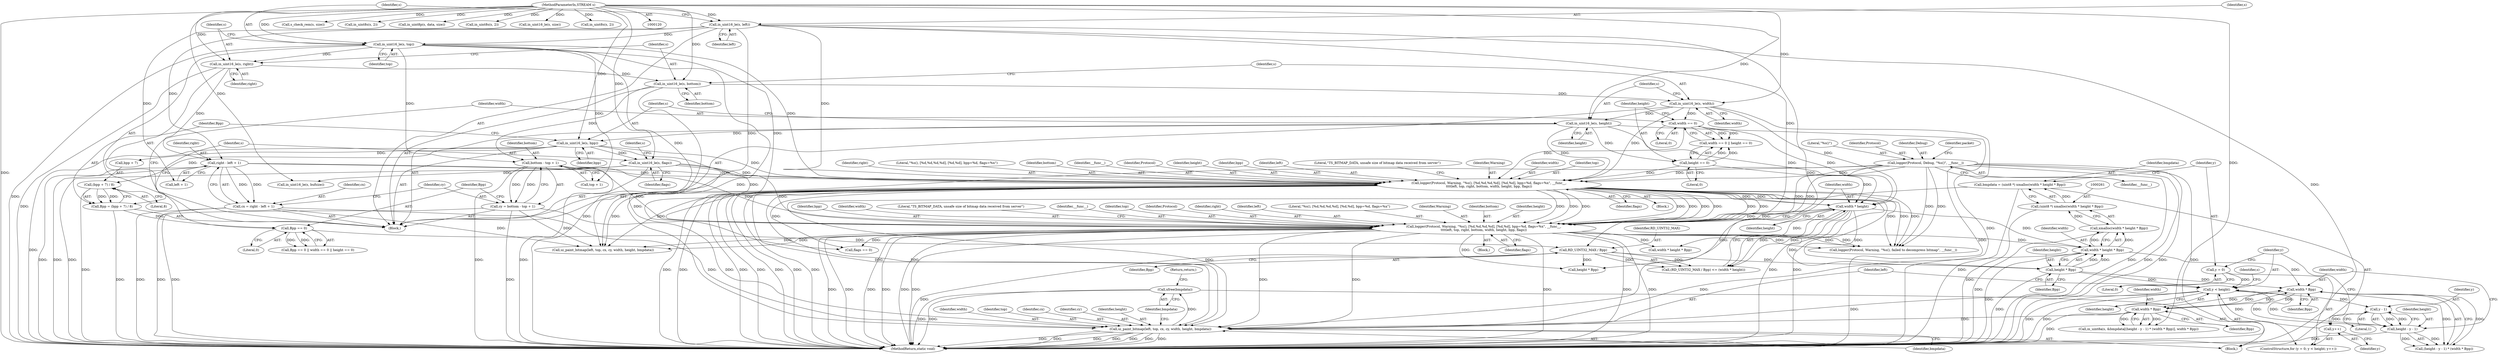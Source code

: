 digraph "0_rdesktop_4dca546d04321a610c1835010b5dad85163b65e1_7@API" {
"1000303" [label="(Call,xfree(bmpdata))"];
"1000295" [label="(Call,ui_paint_bitmap(left, top, cx, cy, width, height, bmpdata))"];
"1000235" [label="(Call,logger(Protocol, Warning, \"%s(), [%d,%d,%d,%d], [%d,%d], bpp=%d, flags=%x\", __func__,\n\t\t\t\tleft, top, right, bottom, width, height, bpp, flags))"];
"1000209" [label="(Call,logger(Protocol, Warning, \"%s(), [%d,%d,%d,%d], [%d,%d], bpp=%d, flags=%x\", __func__,\n\t\t\t\tleft, top, right, bottom, width, height, bpp, flags))"];
"1000138" [label="(Call,logger(Protocol, Debug, \"%s()\", __func__))"];
"1000148" [label="(Call,in_uint16_le(s, left))"];
"1000121" [label="(MethodParameterIn,STREAM s)"];
"1000151" [label="(Call,in_uint16_le(s, top))"];
"1000184" [label="(Call,right - left + 1)"];
"1000154" [label="(Call,in_uint16_le(s, right))"];
"1000191" [label="(Call,bottom - top + 1)"];
"1000157" [label="(Call,in_uint16_le(s, bottom))"];
"1000202" [label="(Call,width == 0)"];
"1000160" [label="(Call,in_uint16_le(s, width))"];
"1000205" [label="(Call,height == 0)"];
"1000163" [label="(Call,in_uint16_le(s, height))"];
"1000166" [label="(Call,in_uint16_le(s, bpp))"];
"1000176" [label="(Call,in_uint16_le(s, flags))"];
"1000231" [label="(Call,width * height)"];
"1000182" [label="(Call,cx = right - left + 1)"];
"1000189" [label="(Call,cy = bottom - top + 1)"];
"1000292" [label="(Call,width * Bpp)"];
"1000289" [label="(Call,width * Bpp)"];
"1000263" [label="(Call,width * height * Bpp)"];
"1000265" [label="(Call,height * Bpp)"];
"1000228" [label="(Call,RD_UINT32_MAX / Bpp)"];
"1000198" [label="(Call,Bpp == 0)"];
"1000169" [label="(Call,Bpp = (bpp + 7) / 8)"];
"1000171" [label="(Call,(bpp + 7) / 8)"];
"1000272" [label="(Call,y < height)"];
"1000275" [label="(Call,y++)"];
"1000286" [label="(Call,y - 1)"];
"1000269" [label="(Call,y = 0)"];
"1000284" [label="(Call,height - y - 1)"];
"1000258" [label="(Call,bmpdata = (uint8 *) xmalloc(width * height * Bpp))"];
"1000260" [label="(Call,(uint8 *) xmalloc(width * height * Bpp))"];
"1000262" [label="(Call,xmalloc(width * height * Bpp))"];
"1000246" [label="(Identifier,bpp)"];
"1000244" [label="(Identifier,width)"];
"1000175" [label="(Literal,8)"];
"1000249" [label="(Literal,\"TS_BITMAP_DATA, unsafe size of bitmap data received from server\")"];
"1000296" [label="(Identifier,left)"];
"1000228" [label="(Call,RD_UINT32_MAX / Bpp)"];
"1000180" [label="(Identifier,s)"];
"1000272" [label="(Call,y < height)"];
"1000142" [label="(Identifier,__func__)"];
"1000140" [label="(Identifier,Debug)"];
"1000330" [label="(Call,s_check_rem(s, size))"];
"1000153" [label="(Identifier,top)"];
"1000235" [label="(Call,logger(Protocol, Warning, \"%s(), [%d,%d,%d,%d], [%d,%d], bpp=%d, flags=%x\", __func__,\n\t\t\t\tleft, top, right, bottom, width, height, bpp, flags))"];
"1000155" [label="(Identifier,s)"];
"1000267" [label="(Identifier,Bpp)"];
"1000300" [label="(Identifier,width)"];
"1000266" [label="(Identifier,height)"];
"1000177" [label="(Identifier,s)"];
"1000258" [label="(Call,bmpdata = (uint8 *) xmalloc(width * height * Bpp))"];
"1000150" [label="(Identifier,left)"];
"1000216" [label="(Identifier,right)"];
"1000192" [label="(Identifier,bottom)"];
"1000239" [label="(Identifier,__func__)"];
"1000169" [label="(Call,Bpp = (bpp + 7) / 8)"];
"1000198" [label="(Call,Bpp == 0)"];
"1000378" [label="(MethodReturn,static void)"];
"1000297" [label="(Identifier,top)"];
"1000145" [label="(Identifier,packet)"];
"1000276" [label="(Identifier,y)"];
"1000193" [label="(Call,top + 1)"];
"1000189" [label="(Call,cy = bottom - top + 1)"];
"1000241" [label="(Identifier,top)"];
"1000212" [label="(Literal,\"%s(), [%d,%d,%d,%d], [%d,%d], bpp=%d, flags=%x\")"];
"1000236" [label="(Identifier,Protocol)"];
"1000217" [label="(Identifier,bottom)"];
"1000166" [label="(Call,in_uint16_le(s, bpp))"];
"1000302" [label="(Identifier,bmpdata)"];
"1000121" [label="(MethodParameterIn,STREAM s)"];
"1000182" [label="(Call,cx = right - left + 1)"];
"1000213" [label="(Identifier,__func__)"];
"1000210" [label="(Identifier,Protocol)"];
"1000259" [label="(Identifier,bmpdata)"];
"1000141" [label="(Literal,\"%s()\")"];
"1000162" [label="(Identifier,width)"];
"1000183" [label="(Identifier,cx)"];
"1000156" [label="(Identifier,right)"];
"1000242" [label="(Identifier,right)"];
"1000163" [label="(Call,in_uint16_le(s, height))"];
"1000265" [label="(Call,height * Bpp)"];
"1000325" [label="(Call,in_uint8s(s, 2))"];
"1000203" [label="(Identifier,width)"];
"1000176" [label="(Call,in_uint16_le(s, flags))"];
"1000284" [label="(Call,height - y - 1)"];
"1000233" [label="(Identifier,height)"];
"1000219" [label="(Identifier,height)"];
"1000232" [label="(Identifier,width)"];
"1000209" [label="(Call,logger(Protocol, Warning, \"%s(), [%d,%d,%d,%d], [%d,%d], bpp=%d, flags=%x\", __func__,\n\t\t\t\tleft, top, right, bottom, width, height, bpp, flags))"];
"1000275" [label="(Call,y++)"];
"1000240" [label="(Identifier,left)"];
"1000185" [label="(Identifier,right)"];
"1000260" [label="(Call,(uint8 *) xmalloc(width * height * Bpp))"];
"1000229" [label="(Identifier,RD_UINT32_MAX)"];
"1000274" [label="(Identifier,height)"];
"1000298" [label="(Identifier,cx)"];
"1000220" [label="(Identifier,bpp)"];
"1000305" [label="(Return,return;)"];
"1000152" [label="(Identifier,s)"];
"1000207" [label="(Literal,0)"];
"1000238" [label="(Literal,\"%s(), [%d,%d,%d,%d], [%d,%d], bpp=%d, flags=%x\")"];
"1000199" [label="(Identifier,Bpp)"];
"1000303" [label="(Call,xfree(bmpdata))"];
"1000263" [label="(Call,width * height * Bpp)"];
"1000158" [label="(Identifier,s)"];
"1000214" [label="(Identifier,left)"];
"1000204" [label="(Literal,0)"];
"1000285" [label="(Identifier,height)"];
"1000295" [label="(Call,ui_paint_bitmap(left, top, cx, cy, width, height, bmpdata))"];
"1000234" [label="(Block,)"];
"1000191" [label="(Call,bottom - top + 1)"];
"1000269" [label="(Call,y = 0)"];
"1000171" [label="(Call,(bpp + 7) / 8)"];
"1000256" [label="(Block,)"];
"1000279" [label="(Identifier,s)"];
"1000262" [label="(Call,xmalloc(width * height * Bpp))"];
"1000154" [label="(Call,in_uint16_le(s, right))"];
"1000138" [label="(Call,logger(Protocol, Debug, \"%s()\", __func__))"];
"1000237" [label="(Identifier,Warning)"];
"1000283" [label="(Call,(height - y - 1) * (width * Bpp))"];
"1000268" [label="(ControlStructure,for (y = 0; y < height; y++))"];
"1000170" [label="(Identifier,Bpp)"];
"1000253" [label="(Call,flags == 0)"];
"1000270" [label="(Identifier,y)"];
"1000223" [label="(Literal,\"TS_BITMAP_DATA, unsafe size of bitmap data received from server\")"];
"1000151" [label="(Call,in_uint16_le(s, top))"];
"1000206" [label="(Identifier,height)"];
"1000164" [label="(Identifier,s)"];
"1000347" [label="(Call,width * height * Bpp)"];
"1000349" [label="(Call,height * Bpp)"];
"1000165" [label="(Identifier,height)"];
"1000202" [label="(Call,width == 0)"];
"1000211" [label="(Identifier,Warning)"];
"1000197" [label="(Call,Bpp == 0 || width == 0 || height == 0)"];
"1000149" [label="(Identifier,s)"];
"1000287" [label="(Identifier,y)"];
"1000371" [label="(Call,logger(Protocol, Warning, \"%s(), failed to decompress bitmap\", __func__))"];
"1000122" [label="(Block,)"];
"1000304" [label="(Identifier,bmpdata)"];
"1000231" [label="(Call,width * height)"];
"1000167" [label="(Identifier,s)"];
"1000148" [label="(Call,in_uint16_le(s, left))"];
"1000289" [label="(Call,width * Bpp)"];
"1000286" [label="(Call,y - 1)"];
"1000243" [label="(Identifier,bottom)"];
"1000338" [label="(Call,in_uint8p(s, data, size))"];
"1000299" [label="(Identifier,cy)"];
"1000361" [label="(Call,ui_paint_bitmap(left, top, cx, cy, width, height, bmpdata))"];
"1000291" [label="(Identifier,Bpp)"];
"1000190" [label="(Identifier,cy)"];
"1000157" [label="(Call,in_uint16_le(s, bottom))"];
"1000294" [label="(Identifier,Bpp)"];
"1000200" [label="(Literal,0)"];
"1000168" [label="(Identifier,bpp)"];
"1000316" [label="(Call,in_uint8s(s, 2))"];
"1000273" [label="(Identifier,y)"];
"1000227" [label="(Call,(RD_UINT32_MAX / Bpp) <= (width * height))"];
"1000186" [label="(Call,left + 1)"];
"1000319" [label="(Call,in_uint16_le(s, size))"];
"1000161" [label="(Identifier,s)"];
"1000301" [label="(Identifier,height)"];
"1000160" [label="(Call,in_uint16_le(s, width))"];
"1000290" [label="(Identifier,width)"];
"1000221" [label="(Identifier,flags)"];
"1000230" [label="(Identifier,Bpp)"];
"1000184" [label="(Call,right - left + 1)"];
"1000271" [label="(Literal,0)"];
"1000292" [label="(Call,width * Bpp)"];
"1000201" [label="(Call,width == 0 || height == 0)"];
"1000178" [label="(Identifier,flags)"];
"1000139" [label="(Identifier,Protocol)"];
"1000247" [label="(Identifier,flags)"];
"1000288" [label="(Literal,1)"];
"1000322" [label="(Call,in_uint8s(s, 2))"];
"1000264" [label="(Identifier,width)"];
"1000278" [label="(Call,in_uint8a(s, &bmpdata[(height - y - 1) * (width * Bpp)], width * Bpp))"];
"1000159" [label="(Identifier,bottom)"];
"1000245" [label="(Identifier,height)"];
"1000208" [label="(Block,)"];
"1000218" [label="(Identifier,width)"];
"1000179" [label="(Call,in_uint16_le(s, bufsize))"];
"1000205" [label="(Call,height == 0)"];
"1000172" [label="(Call,bpp + 7)"];
"1000293" [label="(Identifier,width)"];
"1000215" [label="(Identifier,top)"];
"1000303" -> "1000256"  [label="AST: "];
"1000303" -> "1000304"  [label="CFG: "];
"1000304" -> "1000303"  [label="AST: "];
"1000305" -> "1000303"  [label="CFG: "];
"1000303" -> "1000378"  [label="DDG: "];
"1000303" -> "1000378"  [label="DDG: "];
"1000295" -> "1000303"  [label="DDG: "];
"1000295" -> "1000256"  [label="AST: "];
"1000295" -> "1000302"  [label="CFG: "];
"1000296" -> "1000295"  [label="AST: "];
"1000297" -> "1000295"  [label="AST: "];
"1000298" -> "1000295"  [label="AST: "];
"1000299" -> "1000295"  [label="AST: "];
"1000300" -> "1000295"  [label="AST: "];
"1000301" -> "1000295"  [label="AST: "];
"1000302" -> "1000295"  [label="AST: "];
"1000304" -> "1000295"  [label="CFG: "];
"1000295" -> "1000378"  [label="DDG: "];
"1000295" -> "1000378"  [label="DDG: "];
"1000295" -> "1000378"  [label="DDG: "];
"1000295" -> "1000378"  [label="DDG: "];
"1000295" -> "1000378"  [label="DDG: "];
"1000295" -> "1000378"  [label="DDG: "];
"1000295" -> "1000378"  [label="DDG: "];
"1000235" -> "1000295"  [label="DDG: "];
"1000235" -> "1000295"  [label="DDG: "];
"1000209" -> "1000295"  [label="DDG: "];
"1000209" -> "1000295"  [label="DDG: "];
"1000148" -> "1000295"  [label="DDG: "];
"1000151" -> "1000295"  [label="DDG: "];
"1000182" -> "1000295"  [label="DDG: "];
"1000189" -> "1000295"  [label="DDG: "];
"1000292" -> "1000295"  [label="DDG: "];
"1000263" -> "1000295"  [label="DDG: "];
"1000272" -> "1000295"  [label="DDG: "];
"1000258" -> "1000295"  [label="DDG: "];
"1000235" -> "1000234"  [label="AST: "];
"1000235" -> "1000247"  [label="CFG: "];
"1000236" -> "1000235"  [label="AST: "];
"1000237" -> "1000235"  [label="AST: "];
"1000238" -> "1000235"  [label="AST: "];
"1000239" -> "1000235"  [label="AST: "];
"1000240" -> "1000235"  [label="AST: "];
"1000241" -> "1000235"  [label="AST: "];
"1000242" -> "1000235"  [label="AST: "];
"1000243" -> "1000235"  [label="AST: "];
"1000244" -> "1000235"  [label="AST: "];
"1000245" -> "1000235"  [label="AST: "];
"1000246" -> "1000235"  [label="AST: "];
"1000247" -> "1000235"  [label="AST: "];
"1000249" -> "1000235"  [label="CFG: "];
"1000235" -> "1000378"  [label="DDG: "];
"1000235" -> "1000378"  [label="DDG: "];
"1000235" -> "1000378"  [label="DDG: "];
"1000235" -> "1000378"  [label="DDG: "];
"1000235" -> "1000378"  [label="DDG: "];
"1000235" -> "1000378"  [label="DDG: "];
"1000235" -> "1000378"  [label="DDG: "];
"1000235" -> "1000378"  [label="DDG: "];
"1000235" -> "1000378"  [label="DDG: "];
"1000209" -> "1000235"  [label="DDG: "];
"1000209" -> "1000235"  [label="DDG: "];
"1000209" -> "1000235"  [label="DDG: "];
"1000209" -> "1000235"  [label="DDG: "];
"1000209" -> "1000235"  [label="DDG: "];
"1000209" -> "1000235"  [label="DDG: "];
"1000209" -> "1000235"  [label="DDG: "];
"1000209" -> "1000235"  [label="DDG: "];
"1000209" -> "1000235"  [label="DDG: "];
"1000138" -> "1000235"  [label="DDG: "];
"1000138" -> "1000235"  [label="DDG: "];
"1000148" -> "1000235"  [label="DDG: "];
"1000151" -> "1000235"  [label="DDG: "];
"1000184" -> "1000235"  [label="DDG: "];
"1000191" -> "1000235"  [label="DDG: "];
"1000231" -> "1000235"  [label="DDG: "];
"1000231" -> "1000235"  [label="DDG: "];
"1000166" -> "1000235"  [label="DDG: "];
"1000176" -> "1000235"  [label="DDG: "];
"1000235" -> "1000253"  [label="DDG: "];
"1000235" -> "1000263"  [label="DDG: "];
"1000235" -> "1000265"  [label="DDG: "];
"1000235" -> "1000347"  [label="DDG: "];
"1000235" -> "1000349"  [label="DDG: "];
"1000235" -> "1000361"  [label="DDG: "];
"1000235" -> "1000361"  [label="DDG: "];
"1000235" -> "1000371"  [label="DDG: "];
"1000235" -> "1000371"  [label="DDG: "];
"1000235" -> "1000371"  [label="DDG: "];
"1000209" -> "1000208"  [label="AST: "];
"1000209" -> "1000221"  [label="CFG: "];
"1000210" -> "1000209"  [label="AST: "];
"1000211" -> "1000209"  [label="AST: "];
"1000212" -> "1000209"  [label="AST: "];
"1000213" -> "1000209"  [label="AST: "];
"1000214" -> "1000209"  [label="AST: "];
"1000215" -> "1000209"  [label="AST: "];
"1000216" -> "1000209"  [label="AST: "];
"1000217" -> "1000209"  [label="AST: "];
"1000218" -> "1000209"  [label="AST: "];
"1000219" -> "1000209"  [label="AST: "];
"1000220" -> "1000209"  [label="AST: "];
"1000221" -> "1000209"  [label="AST: "];
"1000223" -> "1000209"  [label="CFG: "];
"1000209" -> "1000378"  [label="DDG: "];
"1000209" -> "1000378"  [label="DDG: "];
"1000209" -> "1000378"  [label="DDG: "];
"1000209" -> "1000378"  [label="DDG: "];
"1000209" -> "1000378"  [label="DDG: "];
"1000209" -> "1000378"  [label="DDG: "];
"1000209" -> "1000378"  [label="DDG: "];
"1000209" -> "1000378"  [label="DDG: "];
"1000209" -> "1000378"  [label="DDG: "];
"1000138" -> "1000209"  [label="DDG: "];
"1000138" -> "1000209"  [label="DDG: "];
"1000148" -> "1000209"  [label="DDG: "];
"1000151" -> "1000209"  [label="DDG: "];
"1000184" -> "1000209"  [label="DDG: "];
"1000191" -> "1000209"  [label="DDG: "];
"1000202" -> "1000209"  [label="DDG: "];
"1000160" -> "1000209"  [label="DDG: "];
"1000205" -> "1000209"  [label="DDG: "];
"1000163" -> "1000209"  [label="DDG: "];
"1000166" -> "1000209"  [label="DDG: "];
"1000176" -> "1000209"  [label="DDG: "];
"1000209" -> "1000231"  [label="DDG: "];
"1000209" -> "1000231"  [label="DDG: "];
"1000209" -> "1000253"  [label="DDG: "];
"1000209" -> "1000361"  [label="DDG: "];
"1000209" -> "1000361"  [label="DDG: "];
"1000209" -> "1000371"  [label="DDG: "];
"1000209" -> "1000371"  [label="DDG: "];
"1000209" -> "1000371"  [label="DDG: "];
"1000138" -> "1000122"  [label="AST: "];
"1000138" -> "1000142"  [label="CFG: "];
"1000139" -> "1000138"  [label="AST: "];
"1000140" -> "1000138"  [label="AST: "];
"1000141" -> "1000138"  [label="AST: "];
"1000142" -> "1000138"  [label="AST: "];
"1000145" -> "1000138"  [label="CFG: "];
"1000138" -> "1000378"  [label="DDG: "];
"1000138" -> "1000378"  [label="DDG: "];
"1000138" -> "1000378"  [label="DDG: "];
"1000138" -> "1000378"  [label="DDG: "];
"1000138" -> "1000371"  [label="DDG: "];
"1000138" -> "1000371"  [label="DDG: "];
"1000148" -> "1000122"  [label="AST: "];
"1000148" -> "1000150"  [label="CFG: "];
"1000149" -> "1000148"  [label="AST: "];
"1000150" -> "1000148"  [label="AST: "];
"1000152" -> "1000148"  [label="CFG: "];
"1000148" -> "1000378"  [label="DDG: "];
"1000121" -> "1000148"  [label="DDG: "];
"1000148" -> "1000151"  [label="DDG: "];
"1000148" -> "1000184"  [label="DDG: "];
"1000148" -> "1000186"  [label="DDG: "];
"1000148" -> "1000361"  [label="DDG: "];
"1000121" -> "1000120"  [label="AST: "];
"1000121" -> "1000378"  [label="DDG: "];
"1000121" -> "1000151"  [label="DDG: "];
"1000121" -> "1000154"  [label="DDG: "];
"1000121" -> "1000157"  [label="DDG: "];
"1000121" -> "1000160"  [label="DDG: "];
"1000121" -> "1000163"  [label="DDG: "];
"1000121" -> "1000166"  [label="DDG: "];
"1000121" -> "1000176"  [label="DDG: "];
"1000121" -> "1000179"  [label="DDG: "];
"1000121" -> "1000278"  [label="DDG: "];
"1000121" -> "1000316"  [label="DDG: "];
"1000121" -> "1000319"  [label="DDG: "];
"1000121" -> "1000322"  [label="DDG: "];
"1000121" -> "1000325"  [label="DDG: "];
"1000121" -> "1000330"  [label="DDG: "];
"1000121" -> "1000338"  [label="DDG: "];
"1000151" -> "1000122"  [label="AST: "];
"1000151" -> "1000153"  [label="CFG: "];
"1000152" -> "1000151"  [label="AST: "];
"1000153" -> "1000151"  [label="AST: "];
"1000155" -> "1000151"  [label="CFG: "];
"1000151" -> "1000378"  [label="DDG: "];
"1000151" -> "1000154"  [label="DDG: "];
"1000151" -> "1000191"  [label="DDG: "];
"1000151" -> "1000193"  [label="DDG: "];
"1000151" -> "1000361"  [label="DDG: "];
"1000184" -> "1000182"  [label="AST: "];
"1000184" -> "1000186"  [label="CFG: "];
"1000185" -> "1000184"  [label="AST: "];
"1000186" -> "1000184"  [label="AST: "];
"1000182" -> "1000184"  [label="CFG: "];
"1000184" -> "1000378"  [label="DDG: "];
"1000184" -> "1000378"  [label="DDG: "];
"1000184" -> "1000182"  [label="DDG: "];
"1000184" -> "1000182"  [label="DDG: "];
"1000154" -> "1000184"  [label="DDG: "];
"1000154" -> "1000122"  [label="AST: "];
"1000154" -> "1000156"  [label="CFG: "];
"1000155" -> "1000154"  [label="AST: "];
"1000156" -> "1000154"  [label="AST: "];
"1000158" -> "1000154"  [label="CFG: "];
"1000154" -> "1000378"  [label="DDG: "];
"1000154" -> "1000157"  [label="DDG: "];
"1000191" -> "1000189"  [label="AST: "];
"1000191" -> "1000193"  [label="CFG: "];
"1000192" -> "1000191"  [label="AST: "];
"1000193" -> "1000191"  [label="AST: "];
"1000189" -> "1000191"  [label="CFG: "];
"1000191" -> "1000378"  [label="DDG: "];
"1000191" -> "1000378"  [label="DDG: "];
"1000191" -> "1000189"  [label="DDG: "];
"1000191" -> "1000189"  [label="DDG: "];
"1000157" -> "1000191"  [label="DDG: "];
"1000157" -> "1000122"  [label="AST: "];
"1000157" -> "1000159"  [label="CFG: "];
"1000158" -> "1000157"  [label="AST: "];
"1000159" -> "1000157"  [label="AST: "];
"1000161" -> "1000157"  [label="CFG: "];
"1000157" -> "1000378"  [label="DDG: "];
"1000157" -> "1000160"  [label="DDG: "];
"1000202" -> "1000201"  [label="AST: "];
"1000202" -> "1000204"  [label="CFG: "];
"1000203" -> "1000202"  [label="AST: "];
"1000204" -> "1000202"  [label="AST: "];
"1000206" -> "1000202"  [label="CFG: "];
"1000201" -> "1000202"  [label="CFG: "];
"1000202" -> "1000201"  [label="DDG: "];
"1000202" -> "1000201"  [label="DDG: "];
"1000160" -> "1000202"  [label="DDG: "];
"1000202" -> "1000231"  [label="DDG: "];
"1000160" -> "1000122"  [label="AST: "];
"1000160" -> "1000162"  [label="CFG: "];
"1000161" -> "1000160"  [label="AST: "];
"1000162" -> "1000160"  [label="AST: "];
"1000164" -> "1000160"  [label="CFG: "];
"1000160" -> "1000378"  [label="DDG: "];
"1000160" -> "1000163"  [label="DDG: "];
"1000160" -> "1000231"  [label="DDG: "];
"1000205" -> "1000201"  [label="AST: "];
"1000205" -> "1000207"  [label="CFG: "];
"1000206" -> "1000205"  [label="AST: "];
"1000207" -> "1000205"  [label="AST: "];
"1000201" -> "1000205"  [label="CFG: "];
"1000205" -> "1000201"  [label="DDG: "];
"1000205" -> "1000201"  [label="DDG: "];
"1000163" -> "1000205"  [label="DDG: "];
"1000205" -> "1000231"  [label="DDG: "];
"1000163" -> "1000122"  [label="AST: "];
"1000163" -> "1000165"  [label="CFG: "];
"1000164" -> "1000163"  [label="AST: "];
"1000165" -> "1000163"  [label="AST: "];
"1000167" -> "1000163"  [label="CFG: "];
"1000163" -> "1000378"  [label="DDG: "];
"1000163" -> "1000166"  [label="DDG: "];
"1000163" -> "1000231"  [label="DDG: "];
"1000166" -> "1000122"  [label="AST: "];
"1000166" -> "1000168"  [label="CFG: "];
"1000167" -> "1000166"  [label="AST: "];
"1000168" -> "1000166"  [label="AST: "];
"1000170" -> "1000166"  [label="CFG: "];
"1000166" -> "1000378"  [label="DDG: "];
"1000166" -> "1000171"  [label="DDG: "];
"1000166" -> "1000172"  [label="DDG: "];
"1000166" -> "1000176"  [label="DDG: "];
"1000176" -> "1000122"  [label="AST: "];
"1000176" -> "1000178"  [label="CFG: "];
"1000177" -> "1000176"  [label="AST: "];
"1000178" -> "1000176"  [label="AST: "];
"1000180" -> "1000176"  [label="CFG: "];
"1000176" -> "1000378"  [label="DDG: "];
"1000176" -> "1000179"  [label="DDG: "];
"1000176" -> "1000253"  [label="DDG: "];
"1000231" -> "1000227"  [label="AST: "];
"1000231" -> "1000233"  [label="CFG: "];
"1000232" -> "1000231"  [label="AST: "];
"1000233" -> "1000231"  [label="AST: "];
"1000227" -> "1000231"  [label="CFG: "];
"1000231" -> "1000227"  [label="DDG: "];
"1000231" -> "1000227"  [label="DDG: "];
"1000231" -> "1000263"  [label="DDG: "];
"1000231" -> "1000265"  [label="DDG: "];
"1000231" -> "1000347"  [label="DDG: "];
"1000231" -> "1000349"  [label="DDG: "];
"1000182" -> "1000122"  [label="AST: "];
"1000183" -> "1000182"  [label="AST: "];
"1000190" -> "1000182"  [label="CFG: "];
"1000182" -> "1000378"  [label="DDG: "];
"1000182" -> "1000378"  [label="DDG: "];
"1000182" -> "1000361"  [label="DDG: "];
"1000189" -> "1000122"  [label="AST: "];
"1000190" -> "1000189"  [label="AST: "];
"1000199" -> "1000189"  [label="CFG: "];
"1000189" -> "1000378"  [label="DDG: "];
"1000189" -> "1000378"  [label="DDG: "];
"1000189" -> "1000361"  [label="DDG: "];
"1000292" -> "1000278"  [label="AST: "];
"1000292" -> "1000294"  [label="CFG: "];
"1000293" -> "1000292"  [label="AST: "];
"1000294" -> "1000292"  [label="AST: "];
"1000278" -> "1000292"  [label="CFG: "];
"1000292" -> "1000378"  [label="DDG: "];
"1000292" -> "1000289"  [label="DDG: "];
"1000292" -> "1000289"  [label="DDG: "];
"1000292" -> "1000278"  [label="DDG: "];
"1000292" -> "1000278"  [label="DDG: "];
"1000289" -> "1000292"  [label="DDG: "];
"1000289" -> "1000292"  [label="DDG: "];
"1000289" -> "1000283"  [label="AST: "];
"1000289" -> "1000291"  [label="CFG: "];
"1000290" -> "1000289"  [label="AST: "];
"1000291" -> "1000289"  [label="AST: "];
"1000283" -> "1000289"  [label="CFG: "];
"1000289" -> "1000283"  [label="DDG: "];
"1000289" -> "1000283"  [label="DDG: "];
"1000263" -> "1000289"  [label="DDG: "];
"1000265" -> "1000289"  [label="DDG: "];
"1000263" -> "1000262"  [label="AST: "];
"1000263" -> "1000265"  [label="CFG: "];
"1000264" -> "1000263"  [label="AST: "];
"1000265" -> "1000263"  [label="AST: "];
"1000262" -> "1000263"  [label="CFG: "];
"1000263" -> "1000378"  [label="DDG: "];
"1000263" -> "1000262"  [label="DDG: "];
"1000263" -> "1000262"  [label="DDG: "];
"1000265" -> "1000263"  [label="DDG: "];
"1000265" -> "1000263"  [label="DDG: "];
"1000265" -> "1000267"  [label="CFG: "];
"1000266" -> "1000265"  [label="AST: "];
"1000267" -> "1000265"  [label="AST: "];
"1000265" -> "1000378"  [label="DDG: "];
"1000228" -> "1000265"  [label="DDG: "];
"1000265" -> "1000272"  [label="DDG: "];
"1000228" -> "1000227"  [label="AST: "];
"1000228" -> "1000230"  [label="CFG: "];
"1000229" -> "1000228"  [label="AST: "];
"1000230" -> "1000228"  [label="AST: "];
"1000232" -> "1000228"  [label="CFG: "];
"1000228" -> "1000378"  [label="DDG: "];
"1000228" -> "1000227"  [label="DDG: "];
"1000228" -> "1000227"  [label="DDG: "];
"1000198" -> "1000228"  [label="DDG: "];
"1000228" -> "1000349"  [label="DDG: "];
"1000198" -> "1000197"  [label="AST: "];
"1000198" -> "1000200"  [label="CFG: "];
"1000199" -> "1000198"  [label="AST: "];
"1000200" -> "1000198"  [label="AST: "];
"1000203" -> "1000198"  [label="CFG: "];
"1000197" -> "1000198"  [label="CFG: "];
"1000198" -> "1000197"  [label="DDG: "];
"1000198" -> "1000197"  [label="DDG: "];
"1000169" -> "1000198"  [label="DDG: "];
"1000169" -> "1000122"  [label="AST: "];
"1000169" -> "1000171"  [label="CFG: "];
"1000170" -> "1000169"  [label="AST: "];
"1000171" -> "1000169"  [label="AST: "];
"1000177" -> "1000169"  [label="CFG: "];
"1000169" -> "1000378"  [label="DDG: "];
"1000171" -> "1000169"  [label="DDG: "];
"1000171" -> "1000169"  [label="DDG: "];
"1000171" -> "1000175"  [label="CFG: "];
"1000172" -> "1000171"  [label="AST: "];
"1000175" -> "1000171"  [label="AST: "];
"1000171" -> "1000378"  [label="DDG: "];
"1000272" -> "1000268"  [label="AST: "];
"1000272" -> "1000274"  [label="CFG: "];
"1000273" -> "1000272"  [label="AST: "];
"1000274" -> "1000272"  [label="AST: "];
"1000279" -> "1000272"  [label="CFG: "];
"1000296" -> "1000272"  [label="CFG: "];
"1000272" -> "1000378"  [label="DDG: "];
"1000272" -> "1000378"  [label="DDG: "];
"1000275" -> "1000272"  [label="DDG: "];
"1000269" -> "1000272"  [label="DDG: "];
"1000284" -> "1000272"  [label="DDG: "];
"1000272" -> "1000284"  [label="DDG: "];
"1000272" -> "1000286"  [label="DDG: "];
"1000275" -> "1000268"  [label="AST: "];
"1000275" -> "1000276"  [label="CFG: "];
"1000276" -> "1000275"  [label="AST: "];
"1000273" -> "1000275"  [label="CFG: "];
"1000286" -> "1000275"  [label="DDG: "];
"1000286" -> "1000284"  [label="AST: "];
"1000286" -> "1000288"  [label="CFG: "];
"1000287" -> "1000286"  [label="AST: "];
"1000288" -> "1000286"  [label="AST: "];
"1000284" -> "1000286"  [label="CFG: "];
"1000286" -> "1000284"  [label="DDG: "];
"1000286" -> "1000284"  [label="DDG: "];
"1000269" -> "1000268"  [label="AST: "];
"1000269" -> "1000271"  [label="CFG: "];
"1000270" -> "1000269"  [label="AST: "];
"1000271" -> "1000269"  [label="AST: "];
"1000273" -> "1000269"  [label="CFG: "];
"1000284" -> "1000283"  [label="AST: "];
"1000285" -> "1000284"  [label="AST: "];
"1000290" -> "1000284"  [label="CFG: "];
"1000284" -> "1000378"  [label="DDG: "];
"1000284" -> "1000283"  [label="DDG: "];
"1000284" -> "1000283"  [label="DDG: "];
"1000258" -> "1000256"  [label="AST: "];
"1000258" -> "1000260"  [label="CFG: "];
"1000259" -> "1000258"  [label="AST: "];
"1000260" -> "1000258"  [label="AST: "];
"1000270" -> "1000258"  [label="CFG: "];
"1000258" -> "1000378"  [label="DDG: "];
"1000260" -> "1000258"  [label="DDG: "];
"1000260" -> "1000262"  [label="CFG: "];
"1000261" -> "1000260"  [label="AST: "];
"1000262" -> "1000260"  [label="AST: "];
"1000260" -> "1000378"  [label="DDG: "];
"1000262" -> "1000260"  [label="DDG: "];
"1000262" -> "1000378"  [label="DDG: "];
}
